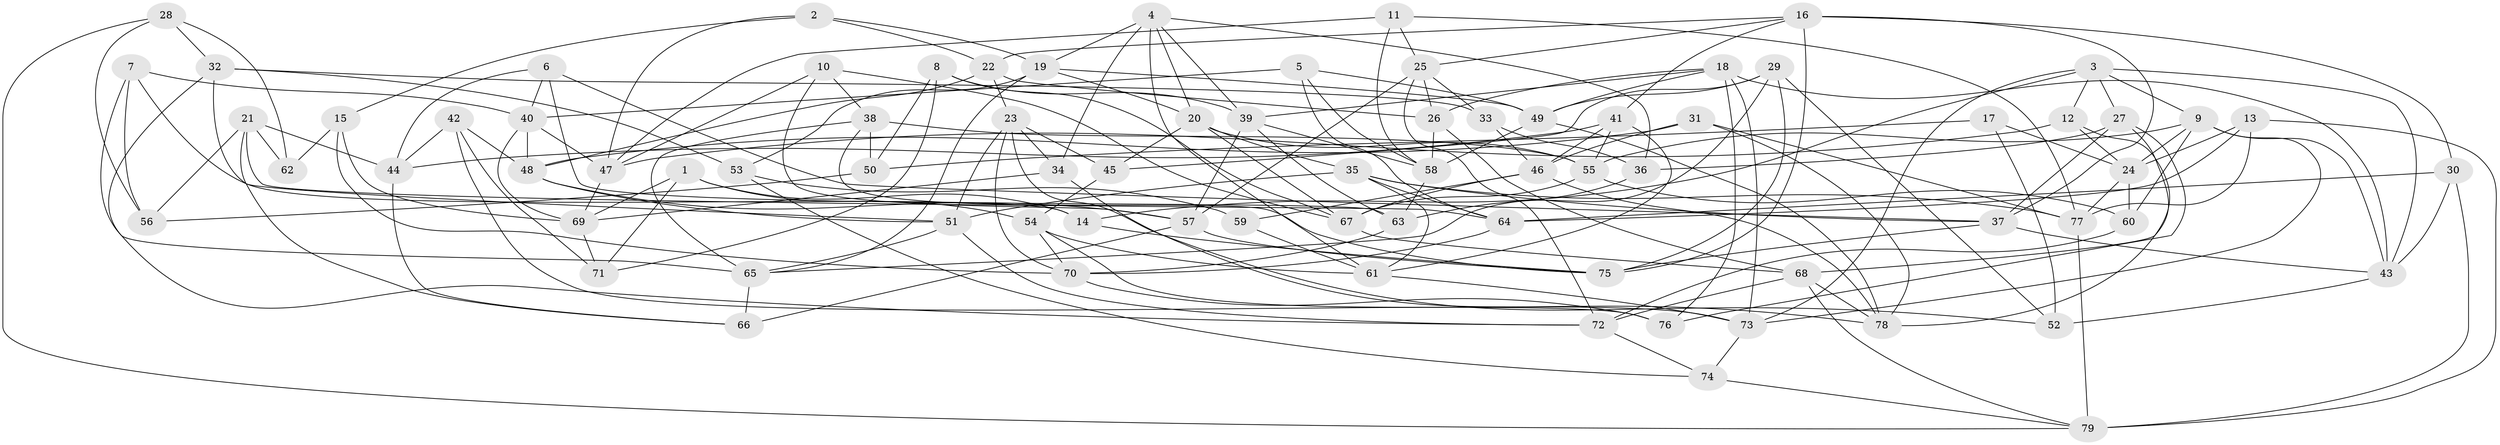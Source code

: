 // original degree distribution, {4: 1.0}
// Generated by graph-tools (version 1.1) at 2025/38/03/04/25 23:38:13]
// undirected, 79 vertices, 198 edges
graph export_dot {
  node [color=gray90,style=filled];
  1;
  2;
  3;
  4;
  5;
  6;
  7;
  8;
  9;
  10;
  11;
  12;
  13;
  14;
  15;
  16;
  17;
  18;
  19;
  20;
  21;
  22;
  23;
  24;
  25;
  26;
  27;
  28;
  29;
  30;
  31;
  32;
  33;
  34;
  35;
  36;
  37;
  38;
  39;
  40;
  41;
  42;
  43;
  44;
  45;
  46;
  47;
  48;
  49;
  50;
  51;
  52;
  53;
  54;
  55;
  56;
  57;
  58;
  59;
  60;
  61;
  62;
  63;
  64;
  65;
  66;
  67;
  68;
  69;
  70;
  71;
  72;
  73;
  74;
  75;
  76;
  77;
  78;
  79;
  1 -- 14 [weight=1.0];
  1 -- 54 [weight=1.0];
  1 -- 69 [weight=1.0];
  1 -- 71 [weight=1.0];
  2 -- 15 [weight=1.0];
  2 -- 19 [weight=1.0];
  2 -- 22 [weight=1.0];
  2 -- 47 [weight=1.0];
  3 -- 9 [weight=1.0];
  3 -- 12 [weight=1.0];
  3 -- 14 [weight=1.0];
  3 -- 27 [weight=1.0];
  3 -- 43 [weight=1.0];
  3 -- 73 [weight=1.0];
  4 -- 19 [weight=1.0];
  4 -- 20 [weight=1.0];
  4 -- 34 [weight=1.0];
  4 -- 36 [weight=1.0];
  4 -- 39 [weight=1.0];
  4 -- 61 [weight=1.0];
  5 -- 40 [weight=1.0];
  5 -- 49 [weight=1.0];
  5 -- 58 [weight=1.0];
  5 -- 64 [weight=1.0];
  6 -- 37 [weight=1.0];
  6 -- 40 [weight=1.0];
  6 -- 44 [weight=1.0];
  6 -- 63 [weight=1.0];
  7 -- 14 [weight=1.0];
  7 -- 40 [weight=1.0];
  7 -- 56 [weight=1.0];
  7 -- 65 [weight=1.0];
  8 -- 39 [weight=1.0];
  8 -- 50 [weight=1.0];
  8 -- 67 [weight=1.0];
  8 -- 71 [weight=1.0];
  9 -- 24 [weight=1.0];
  9 -- 43 [weight=1.0];
  9 -- 55 [weight=1.0];
  9 -- 60 [weight=1.0];
  9 -- 73 [weight=1.0];
  10 -- 38 [weight=1.0];
  10 -- 47 [weight=1.0];
  10 -- 57 [weight=1.0];
  10 -- 67 [weight=1.0];
  11 -- 25 [weight=1.0];
  11 -- 47 [weight=1.0];
  11 -- 58 [weight=1.0];
  11 -- 77 [weight=1.0];
  12 -- 24 [weight=1.0];
  12 -- 47 [weight=1.0];
  12 -- 78 [weight=1.0];
  13 -- 24 [weight=1.0];
  13 -- 64 [weight=1.0];
  13 -- 77 [weight=1.0];
  13 -- 79 [weight=1.0];
  14 -- 75 [weight=1.0];
  15 -- 62 [weight=1.0];
  15 -- 69 [weight=1.0];
  15 -- 70 [weight=1.0];
  16 -- 22 [weight=1.0];
  16 -- 25 [weight=1.0];
  16 -- 30 [weight=1.0];
  16 -- 37 [weight=1.0];
  16 -- 41 [weight=1.0];
  16 -- 75 [weight=1.0];
  17 -- 24 [weight=1.0];
  17 -- 50 [weight=2.0];
  17 -- 52 [weight=1.0];
  18 -- 26 [weight=1.0];
  18 -- 39 [weight=1.0];
  18 -- 43 [weight=1.0];
  18 -- 49 [weight=1.0];
  18 -- 73 [weight=1.0];
  18 -- 76 [weight=1.0];
  19 -- 20 [weight=1.0];
  19 -- 49 [weight=1.0];
  19 -- 53 [weight=1.0];
  19 -- 65 [weight=1.0];
  20 -- 35 [weight=1.0];
  20 -- 45 [weight=1.0];
  20 -- 55 [weight=1.0];
  20 -- 67 [weight=1.0];
  21 -- 44 [weight=1.0];
  21 -- 56 [weight=1.0];
  21 -- 62 [weight=2.0];
  21 -- 64 [weight=1.0];
  21 -- 66 [weight=1.0];
  22 -- 23 [weight=1.0];
  22 -- 26 [weight=2.0];
  22 -- 48 [weight=1.0];
  23 -- 34 [weight=1.0];
  23 -- 45 [weight=1.0];
  23 -- 51 [weight=1.0];
  23 -- 52 [weight=1.0];
  23 -- 70 [weight=1.0];
  24 -- 60 [weight=1.0];
  24 -- 77 [weight=1.0];
  25 -- 26 [weight=1.0];
  25 -- 33 [weight=1.0];
  25 -- 57 [weight=1.0];
  25 -- 72 [weight=1.0];
  26 -- 58 [weight=1.0];
  26 -- 68 [weight=1.0];
  27 -- 36 [weight=2.0];
  27 -- 37 [weight=1.0];
  27 -- 68 [weight=1.0];
  27 -- 76 [weight=1.0];
  28 -- 32 [weight=1.0];
  28 -- 56 [weight=1.0];
  28 -- 62 [weight=1.0];
  28 -- 79 [weight=1.0];
  29 -- 45 [weight=2.0];
  29 -- 49 [weight=1.0];
  29 -- 52 [weight=1.0];
  29 -- 65 [weight=1.0];
  29 -- 75 [weight=1.0];
  30 -- 43 [weight=1.0];
  30 -- 64 [weight=1.0];
  30 -- 79 [weight=1.0];
  31 -- 46 [weight=1.0];
  31 -- 48 [weight=1.0];
  31 -- 77 [weight=1.0];
  31 -- 78 [weight=1.0];
  32 -- 33 [weight=1.0];
  32 -- 51 [weight=1.0];
  32 -- 53 [weight=2.0];
  32 -- 72 [weight=1.0];
  33 -- 36 [weight=1.0];
  33 -- 46 [weight=1.0];
  34 -- 69 [weight=1.0];
  34 -- 78 [weight=1.0];
  35 -- 37 [weight=1.0];
  35 -- 51 [weight=1.0];
  35 -- 61 [weight=1.0];
  35 -- 64 [weight=1.0];
  35 -- 77 [weight=1.0];
  36 -- 63 [weight=2.0];
  37 -- 43 [weight=1.0];
  37 -- 75 [weight=1.0];
  38 -- 50 [weight=2.0];
  38 -- 55 [weight=1.0];
  38 -- 65 [weight=1.0];
  38 -- 75 [weight=1.0];
  39 -- 57 [weight=1.0];
  39 -- 58 [weight=1.0];
  39 -- 63 [weight=1.0];
  40 -- 47 [weight=1.0];
  40 -- 48 [weight=1.0];
  40 -- 69 [weight=1.0];
  41 -- 44 [weight=2.0];
  41 -- 46 [weight=1.0];
  41 -- 55 [weight=1.0];
  41 -- 61 [weight=1.0];
  42 -- 44 [weight=1.0];
  42 -- 48 [weight=1.0];
  42 -- 71 [weight=1.0];
  42 -- 76 [weight=1.0];
  43 -- 52 [weight=1.0];
  44 -- 66 [weight=1.0];
  45 -- 54 [weight=2.0];
  46 -- 59 [weight=1.0];
  46 -- 67 [weight=1.0];
  46 -- 78 [weight=1.0];
  47 -- 69 [weight=1.0];
  48 -- 51 [weight=1.0];
  48 -- 57 [weight=1.0];
  49 -- 58 [weight=1.0];
  49 -- 78 [weight=1.0];
  50 -- 56 [weight=1.0];
  51 -- 65 [weight=1.0];
  51 -- 72 [weight=1.0];
  53 -- 59 [weight=2.0];
  53 -- 74 [weight=1.0];
  54 -- 61 [weight=1.0];
  54 -- 70 [weight=1.0];
  54 -- 73 [weight=1.0];
  55 -- 60 [weight=1.0];
  55 -- 67 [weight=1.0];
  57 -- 66 [weight=1.0];
  57 -- 75 [weight=1.0];
  58 -- 63 [weight=1.0];
  59 -- 61 [weight=1.0];
  60 -- 72 [weight=1.0];
  61 -- 73 [weight=1.0];
  63 -- 70 [weight=1.0];
  64 -- 70 [weight=1.0];
  65 -- 66 [weight=1.0];
  67 -- 68 [weight=1.0];
  68 -- 72 [weight=1.0];
  68 -- 78 [weight=1.0];
  68 -- 79 [weight=1.0];
  69 -- 71 [weight=1.0];
  70 -- 76 [weight=1.0];
  72 -- 74 [weight=1.0];
  73 -- 74 [weight=1.0];
  74 -- 79 [weight=1.0];
  77 -- 79 [weight=1.0];
}
